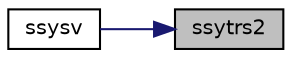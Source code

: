 digraph "ssytrs2"
{
 // LATEX_PDF_SIZE
  edge [fontname="Helvetica",fontsize="10",labelfontname="Helvetica",labelfontsize="10"];
  node [fontname="Helvetica",fontsize="10",shape=record];
  rankdir="RL";
  Node1 [label="ssytrs2",height=0.2,width=0.4,color="black", fillcolor="grey75", style="filled", fontcolor="black",tooltip="SSYTRS2"];
  Node1 -> Node2 [dir="back",color="midnightblue",fontsize="10",style="solid",fontname="Helvetica"];
  Node2 [label="ssysv",height=0.2,width=0.4,color="black", fillcolor="white", style="filled",URL="$ssysv_8f.html#aebb5b9226b808303f3f80ca96cfe9388",tooltip="SSYSV computes the solution to system of linear equations A * X = B for SY matrices"];
}
